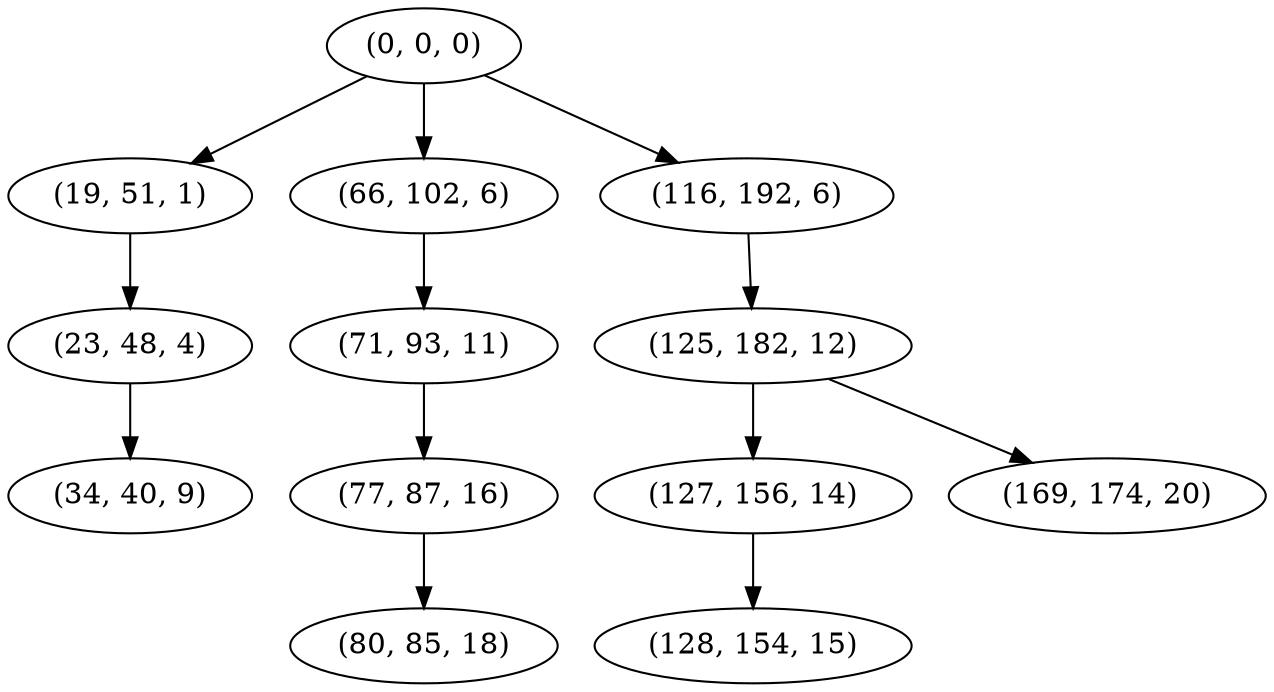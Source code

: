 digraph tree {
    "(0, 0, 0)";
    "(19, 51, 1)";
    "(23, 48, 4)";
    "(34, 40, 9)";
    "(66, 102, 6)";
    "(71, 93, 11)";
    "(77, 87, 16)";
    "(80, 85, 18)";
    "(116, 192, 6)";
    "(125, 182, 12)";
    "(127, 156, 14)";
    "(128, 154, 15)";
    "(169, 174, 20)";
    "(0, 0, 0)" -> "(19, 51, 1)";
    "(0, 0, 0)" -> "(66, 102, 6)";
    "(0, 0, 0)" -> "(116, 192, 6)";
    "(19, 51, 1)" -> "(23, 48, 4)";
    "(23, 48, 4)" -> "(34, 40, 9)";
    "(66, 102, 6)" -> "(71, 93, 11)";
    "(71, 93, 11)" -> "(77, 87, 16)";
    "(77, 87, 16)" -> "(80, 85, 18)";
    "(116, 192, 6)" -> "(125, 182, 12)";
    "(125, 182, 12)" -> "(127, 156, 14)";
    "(125, 182, 12)" -> "(169, 174, 20)";
    "(127, 156, 14)" -> "(128, 154, 15)";
}
